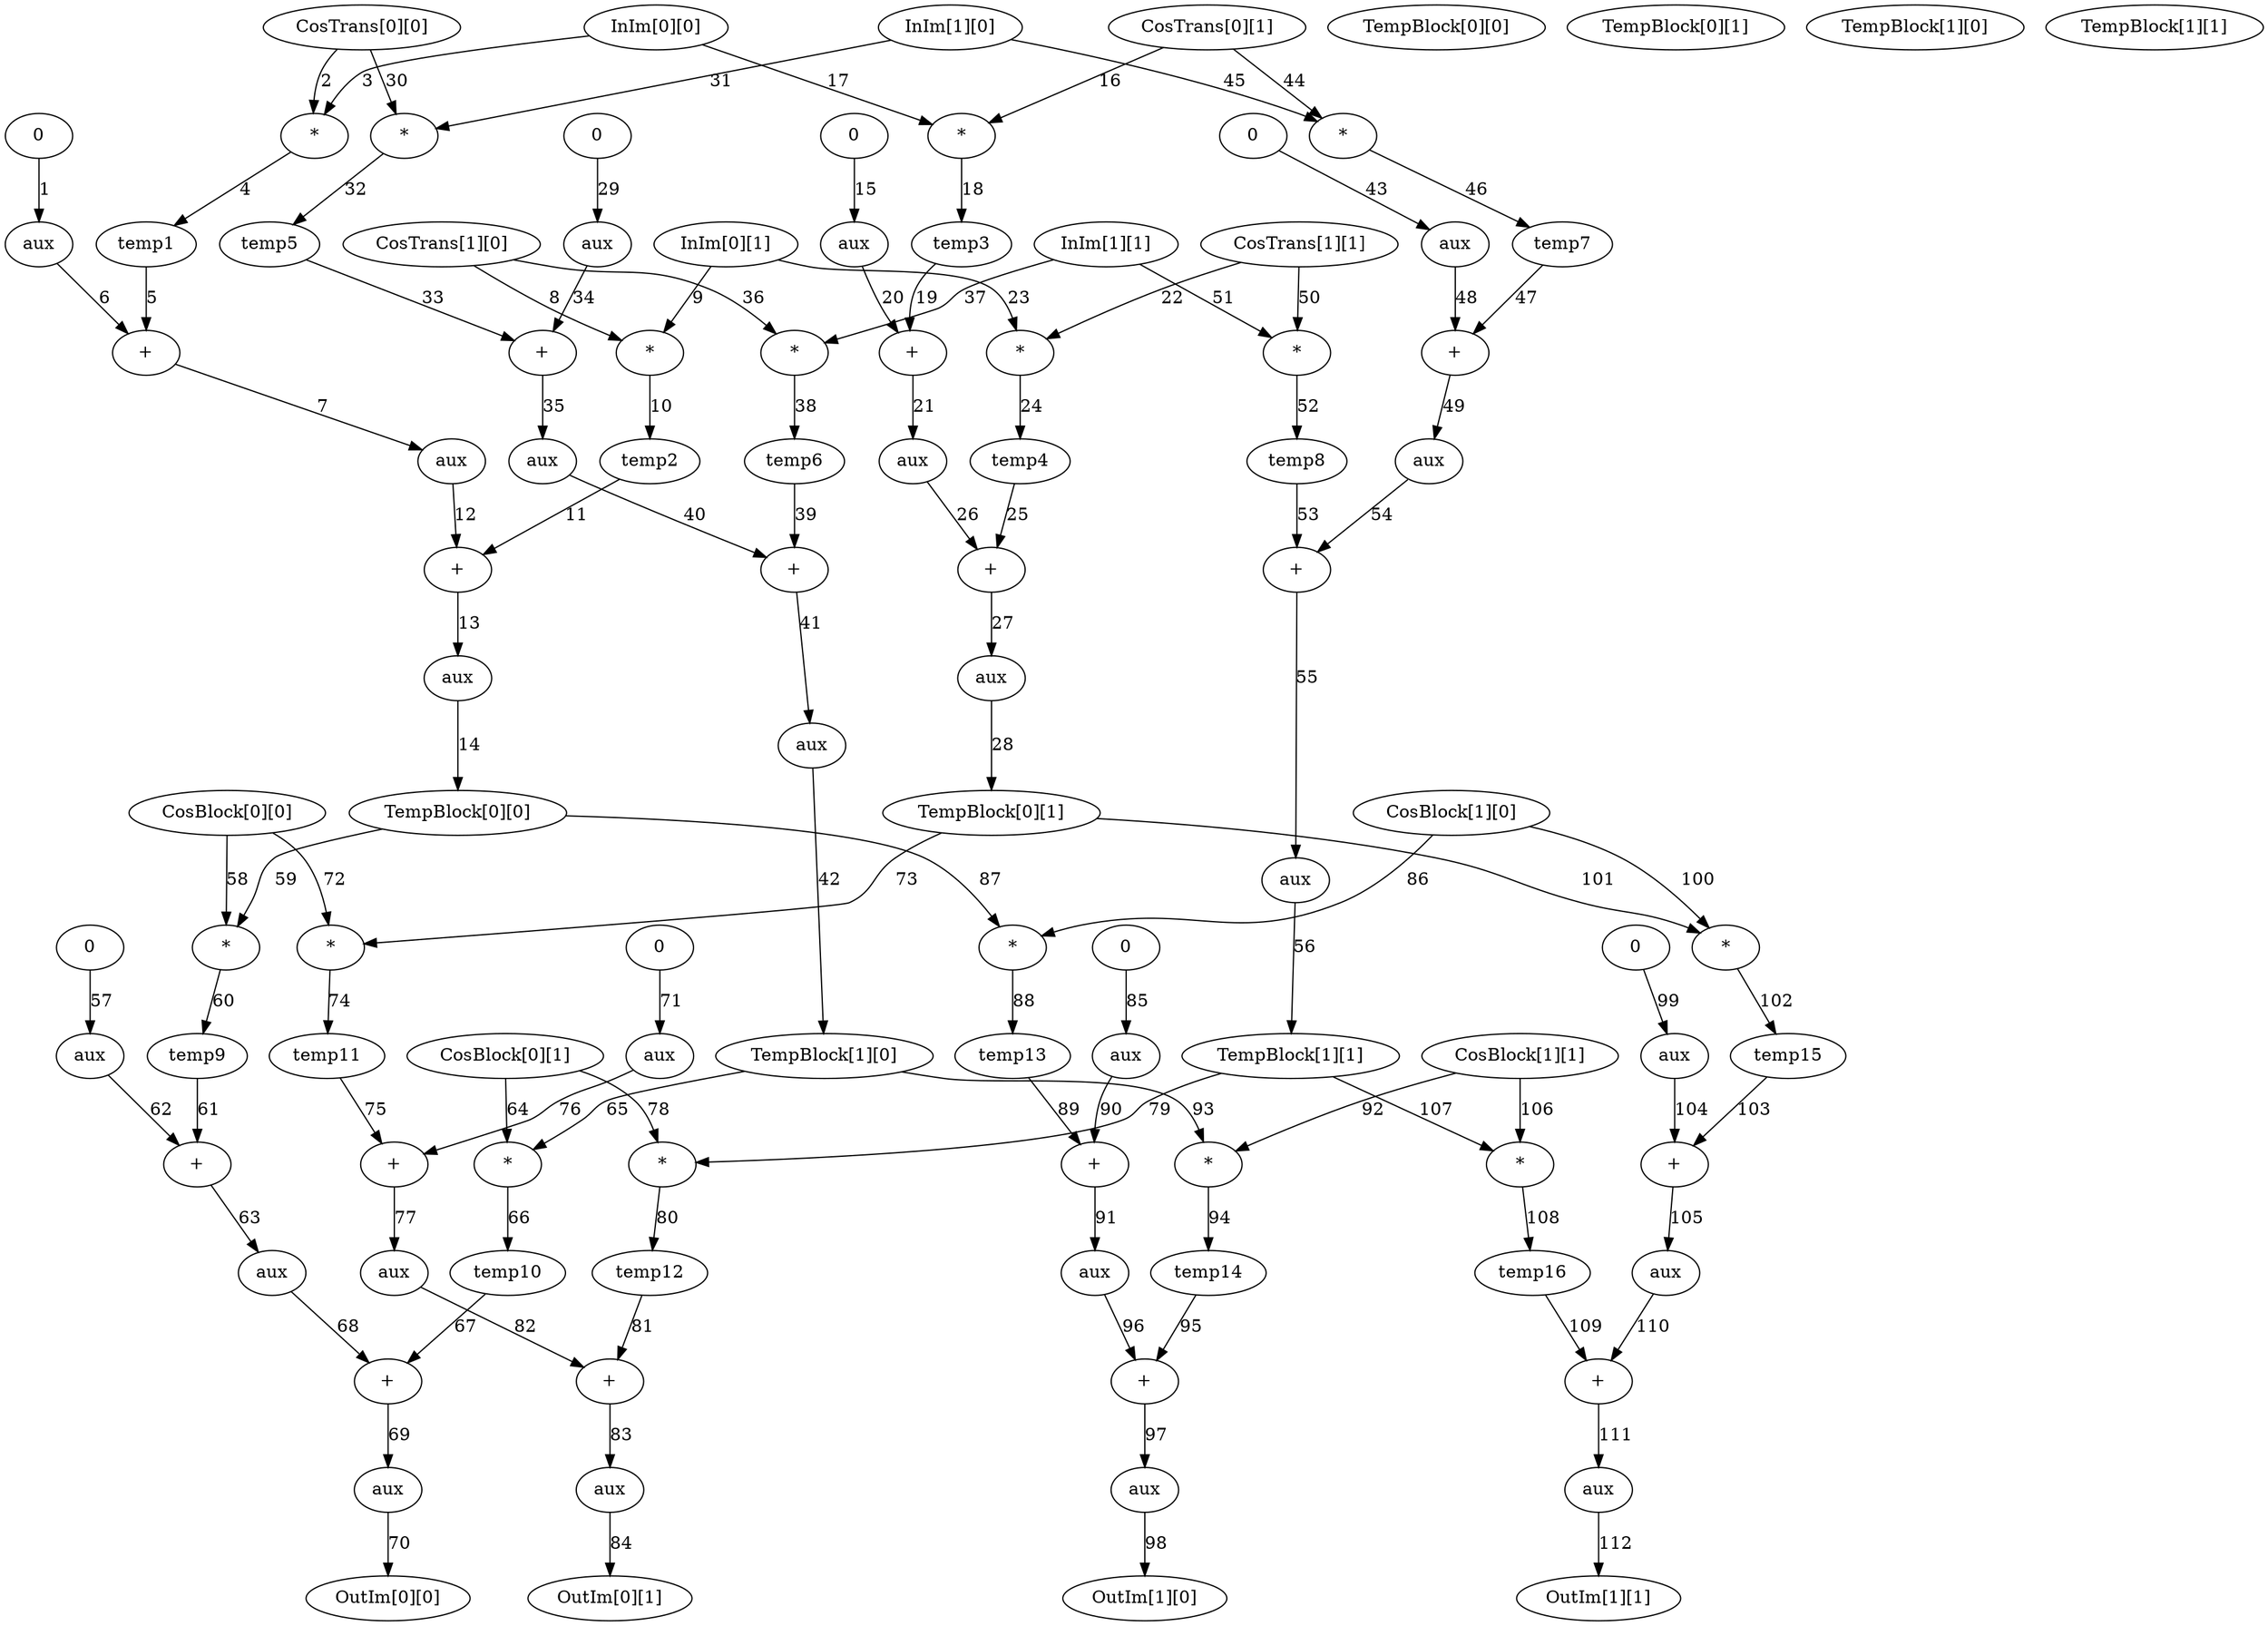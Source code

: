 Digraph G {
"InIm[0][0]_1_l" [label="InIm[0][0]", att1=var, att2=inte, att3=int];
"InIm[0][1]_1_l" [label="InIm[0][1]", att1=var, att2=inte, att3=int];
"InIm[1][0]_1_l" [label="InIm[1][0]", att1=var, att2=inte, att3=int];
"InIm[1][1]_1_l" [label="InIm[1][1]", att1=var, att2=inte, att3=int];
"TempBlock[0][0]_1_l" [label="TempBlock[0][0]", att1=var, att2=inte, att3=int];
"TempBlock[0][1]_1_l" [label="TempBlock[0][1]", att1=var, att2=inte, att3=int];
"TempBlock[1][0]_1_l" [label="TempBlock[1][0]", att1=var, att2=inte, att3=int];
"TempBlock[1][1]_1_l" [label="TempBlock[1][1]", att1=var, att2=inte, att3=int];
"CosTrans[0][0]_1_l" [label="CosTrans[0][0]", att1=var, att2=inte, att3=int];
"CosTrans[0][1]_1_l" [label="CosTrans[0][1]", att1=var, att2=inte, att3=int];
"CosTrans[1][0]_1_l" [label="CosTrans[1][0]", att1=var, att2=inte, att3=int];
"CosTrans[1][1]_1_l" [label="CosTrans[1][1]", att1=var, att2=inte, att3=int];
"CosBlock[0][0]_1_l" [label="CosBlock[0][0]", att1=var, att2=inte, att3=int];
"CosBlock[0][1]_1_l" [label="CosBlock[0][1]", att1=var, att2=inte, att3=int];
"CosBlock[1][0]_1_l" [label="CosBlock[1][0]", att1=var, att2=inte, att3=int];
"CosBlock[1][1]_1_l" [label="CosBlock[1][1]", att1=var, att2=inte, att3=int];
"const1" [label="0", att1=const];
"aux_1" [label="aux", att1=var, att2=loc, att3=int];
"const1" -> "aux_1" [label="1", ord="1"];
"op1" [label="*", att1=op];
"CosTrans[0][0]_1_l" -> "op1" [label="2", ord="2", pos="r"];
"InIm[0][0]_1_l" -> "op1" [label="3", ord="3", pos="l"];
"temp1" [label="temp1", att1=var, att2=loc, att3=float];
"op1" -> "temp1" [label="4", ord="4"];
"op2" [label="+", att1=op];
"temp1" -> "op2" [label="5", ord="5", pos="r"];
"aux_1" -> "op2" [label="6", ord="6", pos="l"];
"aux_2" [label="aux", att1=var, att2=loc, att3=int];
"op2" -> "aux_2" [label="7", ord="7"];
"op3" [label="*", att1=op];
"CosTrans[1][0]_1_l" -> "op3" [label="8", ord="8", pos="r"];
"InIm[0][1]_1_l" -> "op3" [label="9", ord="9", pos="l"];
"temp2" [label="temp2", att1=var, att2=loc, att3=float];
"op3" -> "temp2" [label="10", ord="10"];
"op4" [label="+", att1=op];
"temp2" -> "op4" [label="11", ord="11", pos="r"];
"aux_2" -> "op4" [label="12", ord="12", pos="l"];
"aux_3" [label="aux", att1=var, att2=loc, att3=int];
"op4" -> "aux_3" [label="13", ord="13"];
"TempBlock[0][0]_2_l" [label="TempBlock[0][0]", att1=var, att2=inte, att3=int];
"aux_3" -> "TempBlock[0][0]_2_l" [label="14", ord="14"];
"const2" [label="0", att1=const];
"aux_4" [label="aux", att1=var, att2=loc, att3=int];
"const2" -> "aux_4" [label="15", ord="15"];
"op5" [label="*", att1=op];
"CosTrans[0][1]_1_l" -> "op5" [label="16", ord="16", pos="r"];
"InIm[0][0]_1_l" -> "op5" [label="17", ord="17", pos="l"];
"temp3" [label="temp3", att1=var, att2=loc, att3=float];
"op5" -> "temp3" [label="18", ord="18"];
"op6" [label="+", att1=op];
"temp3" -> "op6" [label="19", ord="19", pos="r"];
"aux_4" -> "op6" [label="20", ord="20", pos="l"];
"aux_5" [label="aux", att1=var, att2=loc, att3=int];
"op6" -> "aux_5" [label="21", ord="21"];
"op7" [label="*", att1=op];
"CosTrans[1][1]_1_l" -> "op7" [label="22", ord="22", pos="r"];
"InIm[0][1]_1_l" -> "op7" [label="23", ord="23", pos="l"];
"temp4" [label="temp4", att1=var, att2=loc, att3=float];
"op7" -> "temp4" [label="24", ord="24"];
"op8" [label="+", att1=op];
"temp4" -> "op8" [label="25", ord="25", pos="r"];
"aux_5" -> "op8" [label="26", ord="26", pos="l"];
"aux_6" [label="aux", att1=var, att2=loc, att3=int];
"op8" -> "aux_6" [label="27", ord="27"];
"TempBlock[0][1]_2_l" [label="TempBlock[0][1]", att1=var, att2=inte, att3=int];
"aux_6" -> "TempBlock[0][1]_2_l" [label="28", ord="28"];
"const3" [label="0", att1=const];
"aux_7" [label="aux", att1=var, att2=loc, att3=int];
"const3" -> "aux_7" [label="29", ord="29"];
"op9" [label="*", att1=op];
"CosTrans[0][0]_1_l" -> "op9" [label="30", ord="30", pos="r"];
"InIm[1][0]_1_l" -> "op9" [label="31", ord="31", pos="l"];
"temp5" [label="temp5", att1=var, att2=loc, att3=float];
"op9" -> "temp5" [label="32", ord="32"];
"op10" [label="+", att1=op];
"temp5" -> "op10" [label="33", ord="33", pos="r"];
"aux_7" -> "op10" [label="34", ord="34", pos="l"];
"aux_8" [label="aux", att1=var, att2=loc, att3=int];
"op10" -> "aux_8" [label="35", ord="35"];
"op11" [label="*", att1=op];
"CosTrans[1][0]_1_l" -> "op11" [label="36", ord="36", pos="r"];
"InIm[1][1]_1_l" -> "op11" [label="37", ord="37", pos="l"];
"temp6" [label="temp6", att1=var, att2=loc, att3=float];
"op11" -> "temp6" [label="38", ord="38"];
"op12" [label="+", att1=op];
"temp6" -> "op12" [label="39", ord="39", pos="r"];
"aux_8" -> "op12" [label="40", ord="40", pos="l"];
"aux_9" [label="aux", att1=var, att2=loc, att3=int];
"op12" -> "aux_9" [label="41", ord="41"];
"TempBlock[1][0]_2_l" [label="TempBlock[1][0]", att1=var, att2=inte, att3=int];
"aux_9" -> "TempBlock[1][0]_2_l" [label="42", ord="42"];
"const4" [label="0", att1=const];
"aux_10" [label="aux", att1=var, att2=loc, att3=int];
"const4" -> "aux_10" [label="43", ord="43"];
"op13" [label="*", att1=op];
"CosTrans[0][1]_1_l" -> "op13" [label="44", ord="44", pos="r"];
"InIm[1][0]_1_l" -> "op13" [label="45", ord="45", pos="l"];
"temp7" [label="temp7", att1=var, att2=loc, att3=float];
"op13" -> "temp7" [label="46", ord="46"];
"op14" [label="+", att1=op];
"temp7" -> "op14" [label="47", ord="47", pos="r"];
"aux_10" -> "op14" [label="48", ord="48", pos="l"];
"aux_11" [label="aux", att1=var, att2=loc, att3=int];
"op14" -> "aux_11" [label="49", ord="49"];
"op15" [label="*", att1=op];
"CosTrans[1][1]_1_l" -> "op15" [label="50", ord="50", pos="r"];
"InIm[1][1]_1_l" -> "op15" [label="51", ord="51", pos="l"];
"temp8" [label="temp8", att1=var, att2=loc, att3=float];
"op15" -> "temp8" [label="52", ord="52"];
"op16" [label="+", att1=op];
"temp8" -> "op16" [label="53", ord="53", pos="r"];
"aux_11" -> "op16" [label="54", ord="54", pos="l"];
"aux_12" [label="aux", att1=var, att2=loc, att3=int];
"op16" -> "aux_12" [label="55", ord="55"];
"TempBlock[1][1]_2_l" [label="TempBlock[1][1]", att1=var, att2=inte, att3=int];
"aux_12" -> "TempBlock[1][1]_2_l" [label="56", ord="56"];
"const5" [label="0", att1=const];
"aux_13" [label="aux", att1=var, att2=loc, att3=int];
"const5" -> "aux_13" [label="57", ord="57"];
"op17" [label="*", att1=op];
"CosBlock[0][0]_1_l" -> "op17" [label="58", ord="58", pos="r"];
"TempBlock[0][0]_2_l" -> "op17" [label="59", ord="59", pos="l"];
"temp9" [label="temp9", att1=var, att2=loc, att3=float];
"op17" -> "temp9" [label="60", ord="60"];
"op18" [label="+", att1=op];
"temp9" -> "op18" [label="61", ord="61", pos="r"];
"aux_13" -> "op18" [label="62", ord="62", pos="l"];
"aux_14" [label="aux", att1=var, att2=loc, att3=int];
"op18" -> "aux_14" [label="63", ord="63"];
"op19" [label="*", att1=op];
"CosBlock[0][1]_1_l" -> "op19" [label="64", ord="64", pos="r"];
"TempBlock[1][0]_2_l" -> "op19" [label="65", ord="65", pos="l"];
"temp10" [label="temp10", att1=var, att2=loc, att3=float];
"op19" -> "temp10" [label="66", ord="66"];
"op20" [label="+", att1=op];
"temp10" -> "op20" [label="67", ord="67", pos="r"];
"aux_14" -> "op20" [label="68", ord="68", pos="l"];
"aux_15" [label="aux", att1=var, att2=loc, att3=int];
"op20" -> "aux_15" [label="69", ord="69"];
"OutIm[0][0]_1_l" [label="OutIm[0][0]", att1=var, att2=inte, att3=int];
"aux_15" -> "OutIm[0][0]_1_l" [label="70", ord="70"];
"const6" [label="0", att1=const];
"aux_16" [label="aux", att1=var, att2=loc, att3=int];
"const6" -> "aux_16" [label="71", ord="71"];
"op21" [label="*", att1=op];
"CosBlock[0][0]_1_l" -> "op21" [label="72", ord="72", pos="r"];
"TempBlock[0][1]_2_l" -> "op21" [label="73", ord="73", pos="l"];
"temp11" [label="temp11", att1=var, att2=loc, att3=float];
"op21" -> "temp11" [label="74", ord="74"];
"op22" [label="+", att1=op];
"temp11" -> "op22" [label="75", ord="75", pos="r"];
"aux_16" -> "op22" [label="76", ord="76", pos="l"];
"aux_17" [label="aux", att1=var, att2=loc, att3=int];
"op22" -> "aux_17" [label="77", ord="77"];
"op23" [label="*", att1=op];
"CosBlock[0][1]_1_l" -> "op23" [label="78", ord="78", pos="r"];
"TempBlock[1][1]_2_l" -> "op23" [label="79", ord="79", pos="l"];
"temp12" [label="temp12", att1=var, att2=loc, att3=float];
"op23" -> "temp12" [label="80", ord="80"];
"op24" [label="+", att1=op];
"temp12" -> "op24" [label="81", ord="81", pos="r"];
"aux_17" -> "op24" [label="82", ord="82", pos="l"];
"aux_18" [label="aux", att1=var, att2=loc, att3=int];
"op24" -> "aux_18" [label="83", ord="83"];
"OutIm[0][1]_1_l" [label="OutIm[0][1]", att1=var, att2=inte, att3=int];
"aux_18" -> "OutIm[0][1]_1_l" [label="84", ord="84"];
"const7" [label="0", att1=const];
"aux_19" [label="aux", att1=var, att2=loc, att3=int];
"const7" -> "aux_19" [label="85", ord="85"];
"op25" [label="*", att1=op];
"CosBlock[1][0]_1_l" -> "op25" [label="86", ord="86", pos="r"];
"TempBlock[0][0]_2_l" -> "op25" [label="87", ord="87", pos="l"];
"temp13" [label="temp13", att1=var, att2=loc, att3=float];
"op25" -> "temp13" [label="88", ord="88"];
"op26" [label="+", att1=op];
"temp13" -> "op26" [label="89", ord="89", pos="r"];
"aux_19" -> "op26" [label="90", ord="90", pos="l"];
"aux_20" [label="aux", att1=var, att2=loc, att3=int];
"op26" -> "aux_20" [label="91", ord="91"];
"op27" [label="*", att1=op];
"CosBlock[1][1]_1_l" -> "op27" [label="92", ord="92", pos="r"];
"TempBlock[1][0]_2_l" -> "op27" [label="93", ord="93", pos="l"];
"temp14" [label="temp14", att1=var, att2=loc, att3=float];
"op27" -> "temp14" [label="94", ord="94"];
"op28" [label="+", att1=op];
"temp14" -> "op28" [label="95", ord="95", pos="r"];
"aux_20" -> "op28" [label="96", ord="96", pos="l"];
"aux_21" [label="aux", att1=var, att2=loc, att3=int];
"op28" -> "aux_21" [label="97", ord="97"];
"OutIm[1][0]_1_l" [label="OutIm[1][0]", att1=var, att2=inte, att3=int];
"aux_21" -> "OutIm[1][0]_1_l" [label="98", ord="98"];
"const8" [label="0", att1=const];
"aux_22" [label="aux", att1=var, att2=loc, att3=int];
"const8" -> "aux_22" [label="99", ord="99"];
"op29" [label="*", att1=op];
"CosBlock[1][0]_1_l" -> "op29" [label="100", ord="100", pos="r"];
"TempBlock[0][1]_2_l" -> "op29" [label="101", ord="101", pos="l"];
"temp15" [label="temp15", att1=var, att2=loc, att3=float];
"op29" -> "temp15" [label="102", ord="102"];
"op30" [label="+", att1=op];
"temp15" -> "op30" [label="103", ord="103", pos="r"];
"aux_22" -> "op30" [label="104", ord="104", pos="l"];
"aux_23" [label="aux", att1=var, att2=loc, att3=int];
"op30" -> "aux_23" [label="105", ord="105"];
"op31" [label="*", att1=op];
"CosBlock[1][1]_1_l" -> "op31" [label="106", ord="106", pos="r"];
"TempBlock[1][1]_2_l" -> "op31" [label="107", ord="107", pos="l"];
"temp16" [label="temp16", att1=var, att2=loc, att3=float];
"op31" -> "temp16" [label="108", ord="108"];
"op32" [label="+", att1=op];
"temp16" -> "op32" [label="109", ord="109", pos="r"];
"aux_23" -> "op32" [label="110", ord="110", pos="l"];
"aux_24" [label="aux", att1=var, att2=loc, att3=int];
"op32" -> "aux_24" [label="111", ord="111"];
"OutIm[1][1]_1_l" [label="OutIm[1][1]", att1=var, att2=inte, att3=int];
"aux_24" -> "OutIm[1][1]_1_l" [label="112", ord="112"];
}